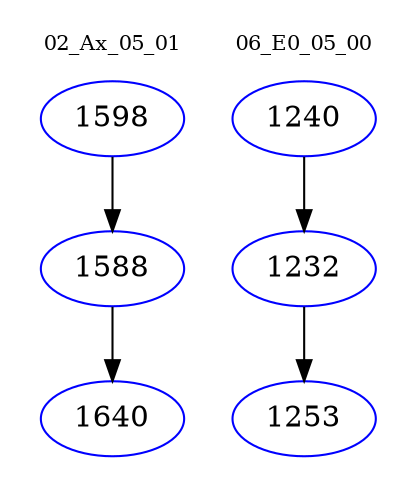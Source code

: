 digraph{
subgraph cluster_0 {
color = white
label = "02_Ax_05_01";
fontsize=10;
T0_1598 [label="1598", color="blue"]
T0_1598 -> T0_1588 [color="black"]
T0_1588 [label="1588", color="blue"]
T0_1588 -> T0_1640 [color="black"]
T0_1640 [label="1640", color="blue"]
}
subgraph cluster_1 {
color = white
label = "06_E0_05_00";
fontsize=10;
T1_1240 [label="1240", color="blue"]
T1_1240 -> T1_1232 [color="black"]
T1_1232 [label="1232", color="blue"]
T1_1232 -> T1_1253 [color="black"]
T1_1253 [label="1253", color="blue"]
}
}
